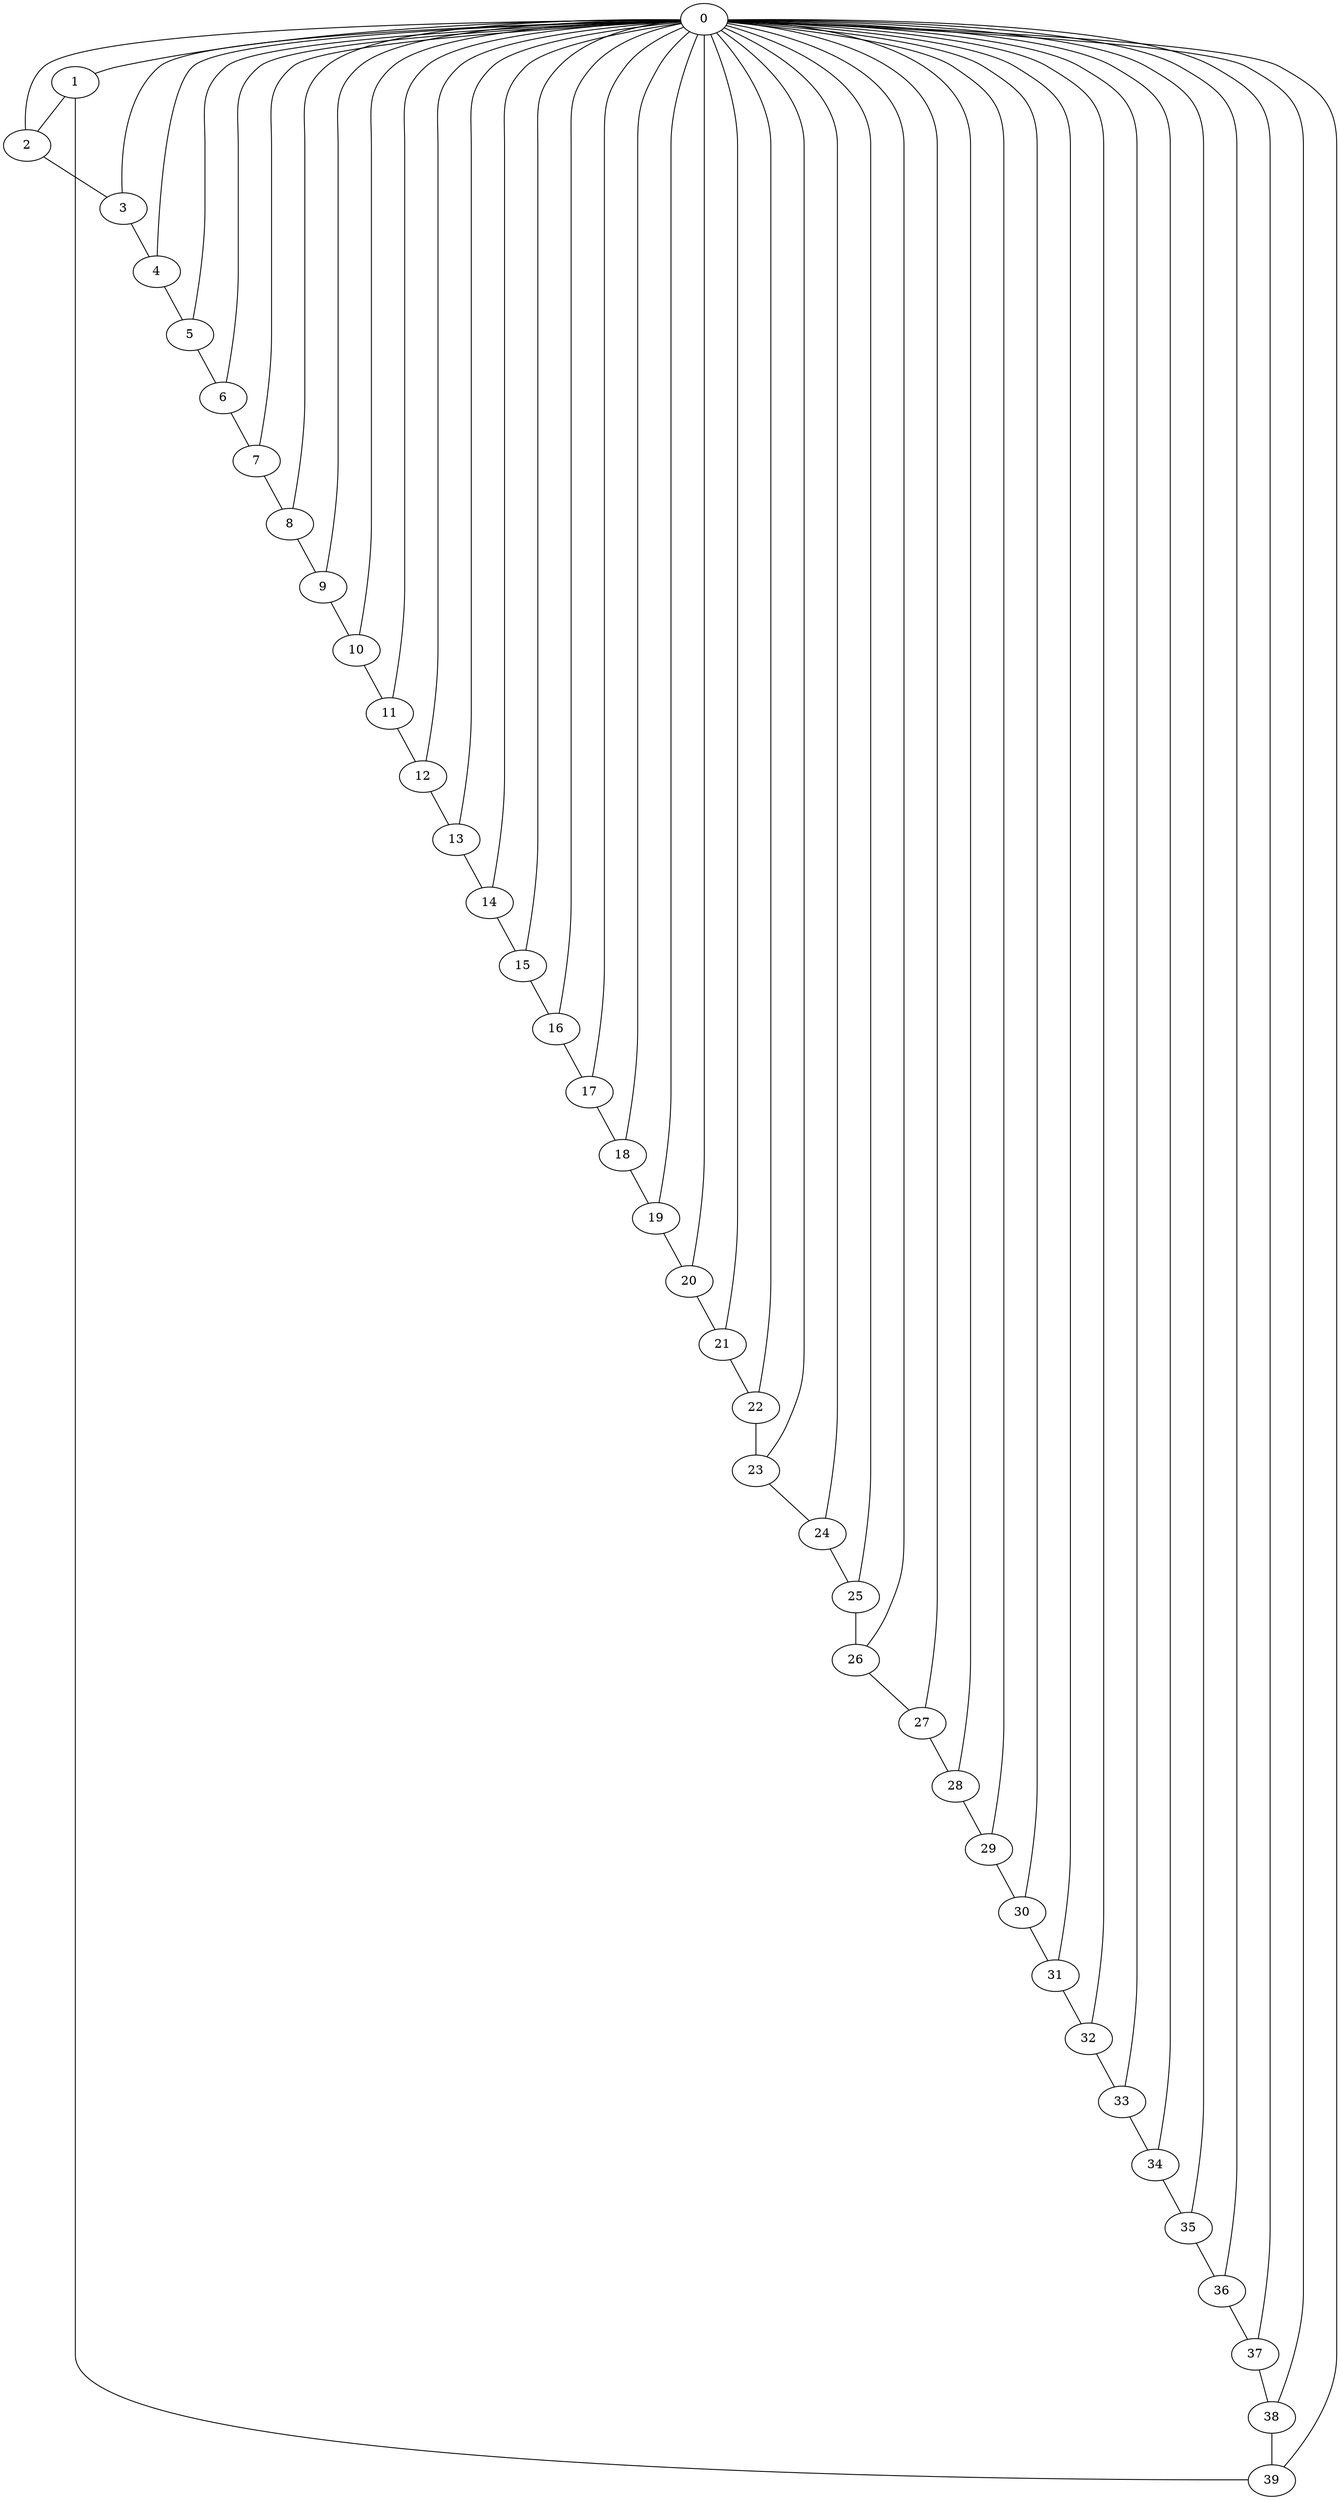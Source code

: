 graph  {
0;
1;
2;
3;
4;
5;
6;
7;
8;
9;
10;
11;
12;
13;
14;
15;
16;
17;
18;
19;
20;
21;
22;
23;
24;
25;
26;
27;
28;
29;
30;
31;
32;
33;
34;
35;
36;
37;
38;
39;
0 -- 1  [key=0, weight="3.68"];
0 -- 2  [key=0, weight="6.65"];
0 -- 3  [key=0, weight="60.12"];
0 -- 4  [key=0, weight="51.89"];
0 -- 5  [key=0, weight="20.13"];
0 -- 6  [key=0, weight="11.68"];
0 -- 7  [key=0, weight="53.3"];
0 -- 8  [key=0, weight="43.03"];
0 -- 9  [key=0, weight="19.01"];
0 -- 10  [key=0, weight="50.53"];
0 -- 11  [key=0, weight="45.11"];
0 -- 12  [key=0, weight="78.84"];
0 -- 13  [key=0, weight="88.23"];
0 -- 14  [key=0, weight="66.62"];
0 -- 15  [key=0, weight="85.67"];
0 -- 16  [key=0, weight="46.68"];
0 -- 17  [key=0, weight="79.6"];
0 -- 18  [key=0, weight="84.87"];
0 -- 19  [key=0, weight="68.59"];
0 -- 20  [key=0, weight="44.65"];
0 -- 21  [key=0, weight="93.19"];
0 -- 22  [key=0, weight="92.58"];
0 -- 23  [key=0, weight="32.67"];
0 -- 24  [key=0, weight="91.89"];
0 -- 25  [key=0, weight="5.93"];
0 -- 26  [key=0, weight="12.66"];
0 -- 27  [key=0, weight="13.13"];
0 -- 28  [key=0, weight="55.86"];
0 -- 29  [key=0, weight="32.36"];
0 -- 30  [key=0, weight="40.04"];
0 -- 31  [key=0, weight="66.45"];
0 -- 32  [key=0, weight="30.99"];
0 -- 33  [key=0, weight="53.28"];
0 -- 34  [key=0, weight="43.14"];
0 -- 35  [key=0, weight="81.66"];
0 -- 36  [key=0, weight="12.96"];
0 -- 37  [key=0, weight="61.7"];
0 -- 38  [key=0, weight="65.44"];
0 -- 39  [key=0, weight="76.17"];
1 -- 2  [key=0, weight="24.07"];
1 -- 39  [key=0, weight="59.68"];
2 -- 3  [key=0, weight="91.5"];
3 -- 4  [key=0, weight="86.84"];
4 -- 5  [key=0, weight="42.94"];
5 -- 6  [key=0, weight="36.27"];
6 -- 7  [key=0, weight="63.2"];
7 -- 8  [key=0, weight="40.15"];
8 -- 9  [key=0, weight="98.76"];
9 -- 10  [key=0, weight="81.92"];
10 -- 11  [key=0, weight="85.35"];
11 -- 12  [key=0, weight="98.64"];
12 -- 13  [key=0, weight="85.58"];
13 -- 14  [key=0, weight="6.96"];
14 -- 15  [key=0, weight="73.14"];
15 -- 16  [key=0, weight="16.24"];
16 -- 17  [key=0, weight="32.42"];
17 -- 18  [key=0, weight="81.18"];
18 -- 19  [key=0, weight="61.86"];
19 -- 20  [key=0, weight="10.61"];
20 -- 21  [key=0, weight="40.48"];
21 -- 22  [key=0, weight="82.3"];
22 -- 23  [key=0, weight="45.87"];
23 -- 24  [key=0, weight="2.29"];
24 -- 25  [key=0, weight="33.14"];
25 -- 26  [key=0, weight="68.77"];
26 -- 27  [key=0, weight="20.6"];
27 -- 28  [key=0, weight="17.96"];
28 -- 29  [key=0, weight="15.24"];
29 -- 30  [key=0, weight="9.3"];
30 -- 31  [key=0, weight="37.81"];
31 -- 32  [key=0, weight="40.1"];
32 -- 33  [key=0, weight="52.42"];
33 -- 34  [key=0, weight="91.24"];
34 -- 35  [key=0, weight="63.19"];
35 -- 36  [key=0, weight="1.87"];
36 -- 37  [key=0, weight="64.18"];
37 -- 38  [key=0, weight="82.46"];
38 -- 39  [key=0, weight="32.05"];
}
